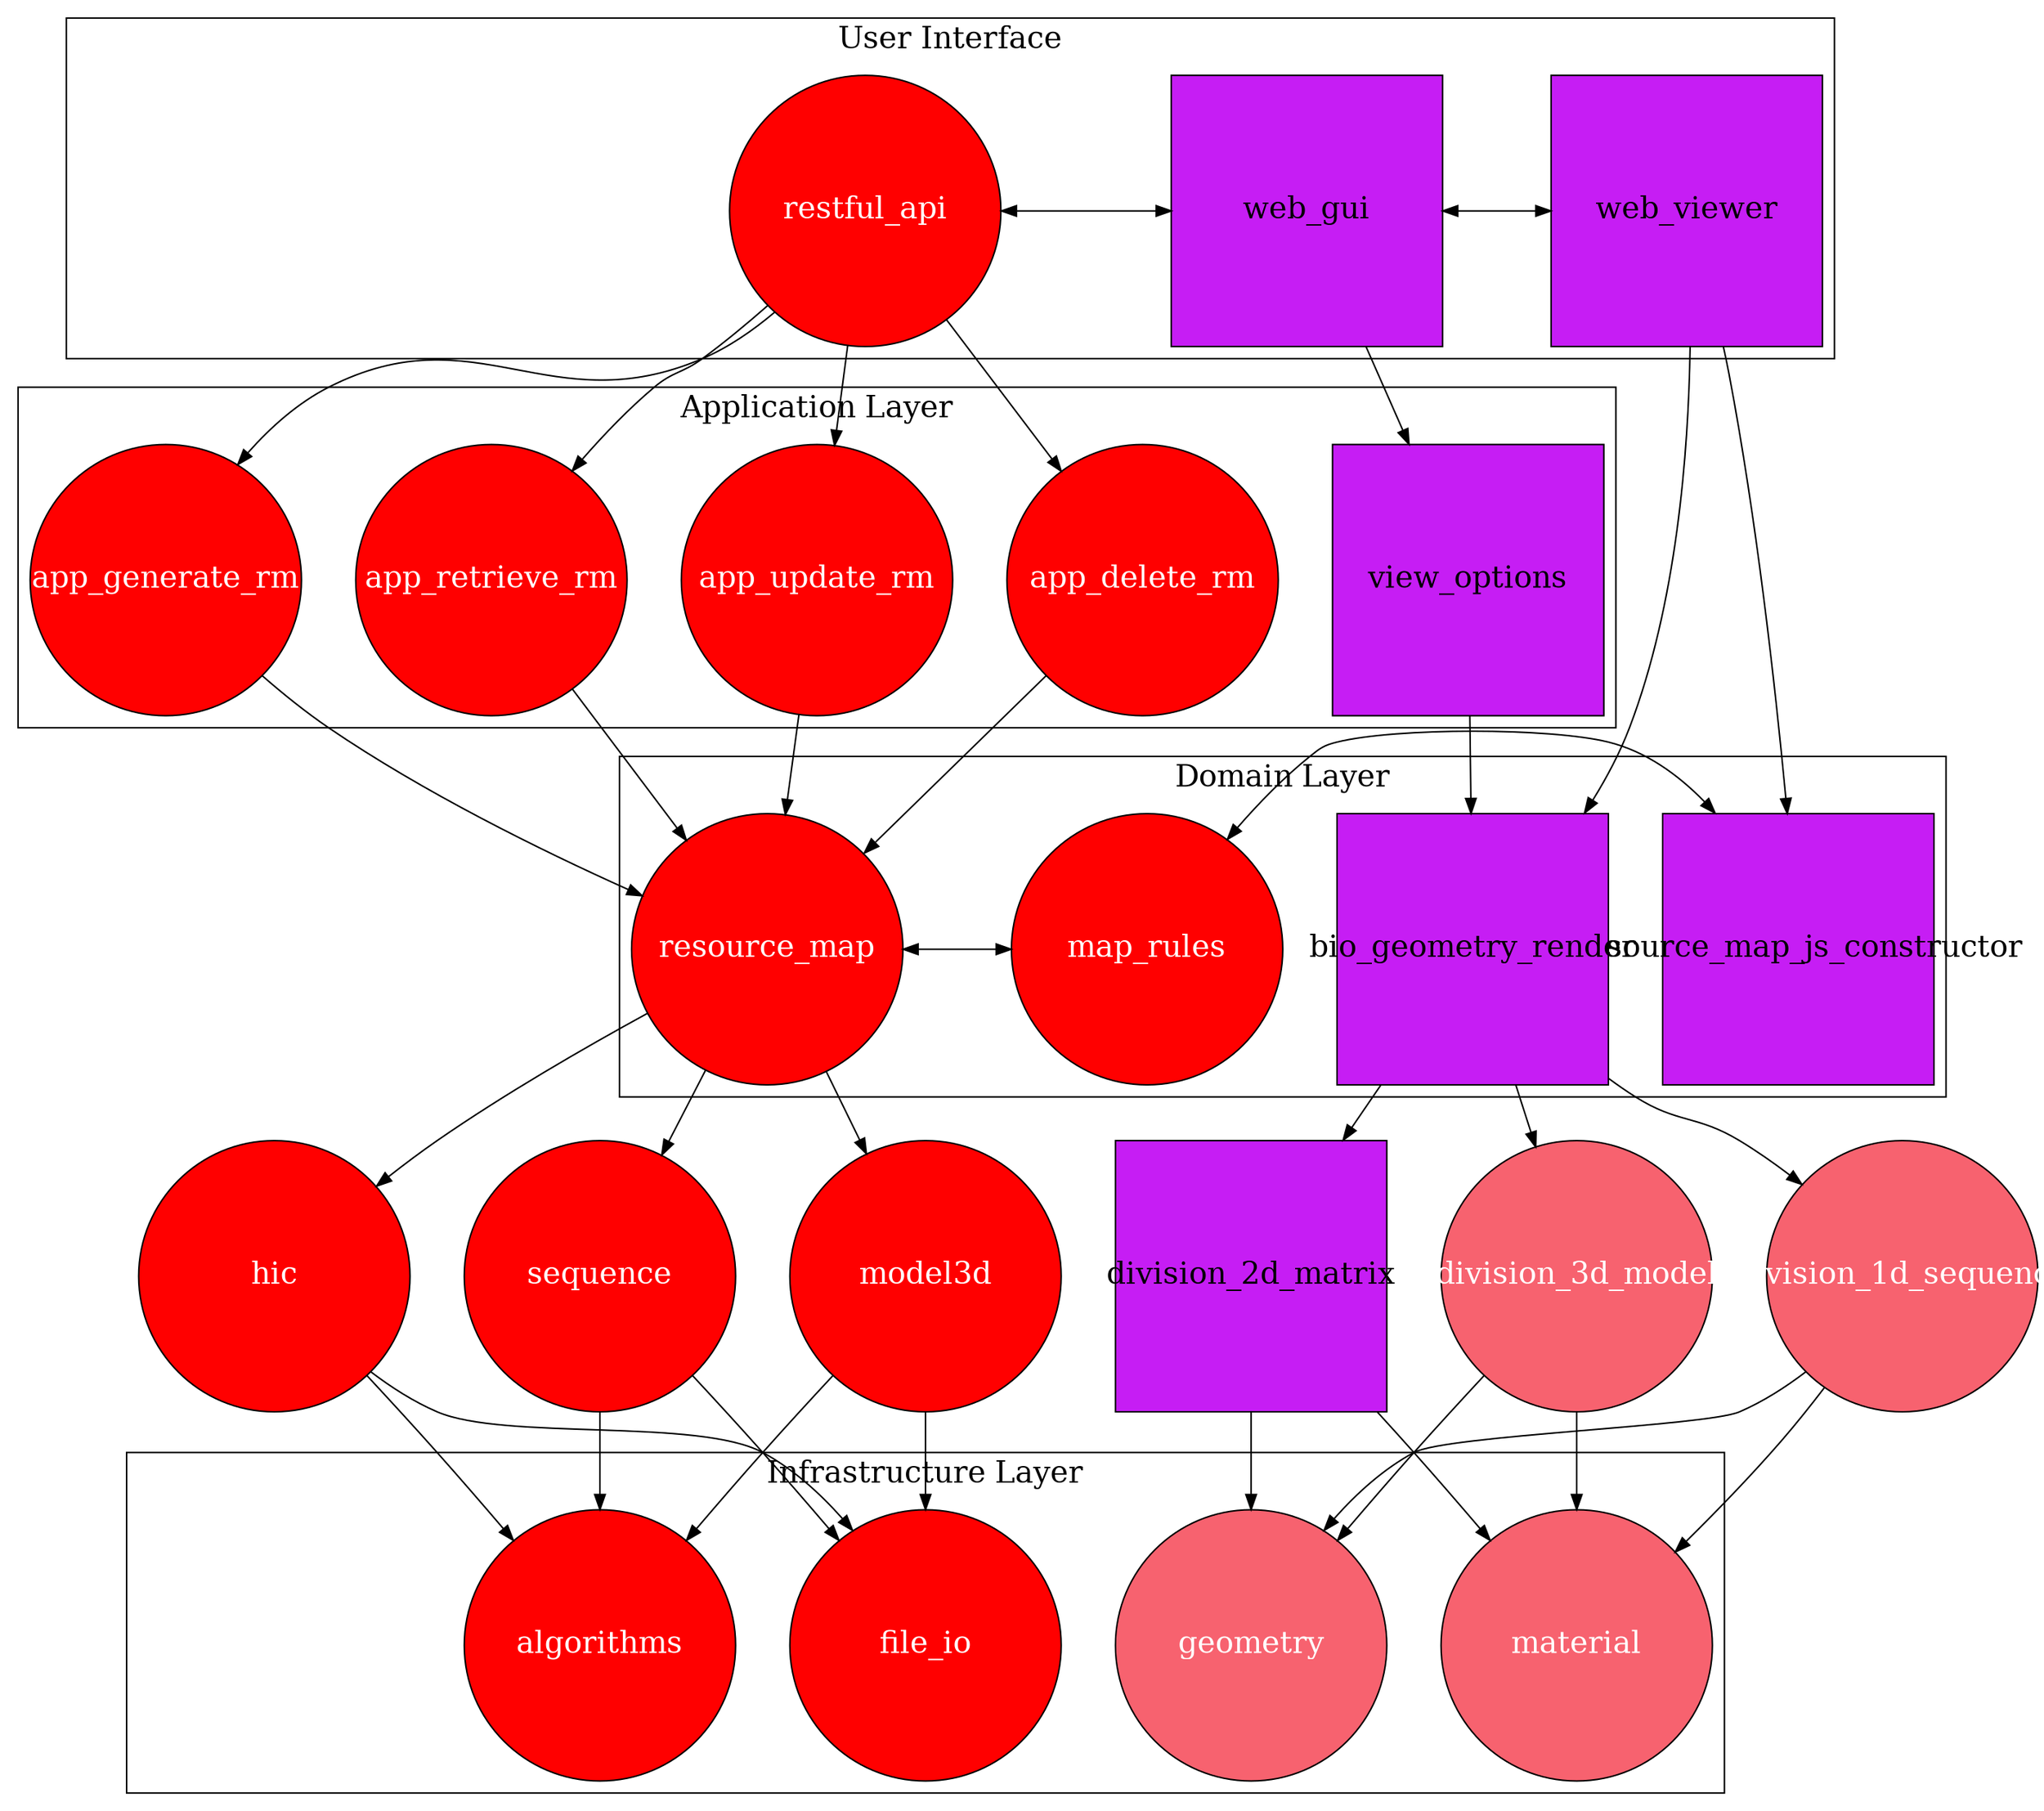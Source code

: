 digraph
{
	nodesep=0.5;
	// Server side 
	node[shape=circle fillcolor="#1a6ef4" style=filled fixedsize=true height=2.5 fontsize=20]
	
	
	
	// Web side
	node[shape=square fillcolor="#c61df4" style=filled fontcolor=black]
	web_gui;
	web_viewer;
	

	view_options;
	
	division_2d_matrix;
	
	

	resource_map_js_constructor;
	bio_geometry_render;
	
	

	// Complete Dev
	node[shape=circle fillcolor="#ff0000" style=filled fixedsize=true height=2.5 fontsize=20 fontcolor=white]

	algorithms;
	file_io;
	hic;
	sequence;
	model3d;
	resource_map;
	map_rules;
	app_retrieve_rm;
	app_update_rm;
	app_delete_rm;
	restful_api;
	
	app_generate_rm;
	
	// Undergoing
	node[shape=circle style=filled fixedsize=true height=2.5 fontsize=20 fontcolor=white fillcolor="#f7626f"]
	geometry;
	material;
	division_3d_model;
	division_1d_sequence;

	
	// Plot
	subgraph cluster_user_level
	{
		label="User Interface";
		fontsize=20
		{
			rank=same;
			holder_1[style=invisible];
			holder_2[style=invisible];
			restful_api -> web_gui[dir=both label="                 "];
			web_gui -> web_viewer[dir=both]
		}
	}
	
	restful_api -> app_delete_rm;
	restful_api -> app_generate_rm;
	restful_api -> app_retrieve_rm;
	restful_api -> app_update_rm;
	web_gui -> view_options;
	web_viewer -> bio_geometry_render;
	web_viewer -> resource_map_js_constructor;
	
	

	subgraph cluster_application_level{
		label="Application Layer"
		fontsize=20
		{
			rank=same;
			app_delete_rm;
			app_generate_rm;
			app_retrieve_rm;
			app_update_rm;
			view_options;
			
		}
	}
		
	app_delete_rm -> resource_map;
	app_generate_rm -> resource_map;
	app_retrieve_rm -> resource_map;
	app_update_rm -> resource_map;
	view_options -> bio_geometry_render;

	subgraph cluster_hic_domain_level
	{
		label="Domain Layer"
		fontsize=20
		{
			rank=same;
		
			map_rules -> resource_map_js_constructor[dir=both];
			resource_map -> map_rules[dir=both];
			bio_geometry_render;
		}
		
	}
	resource_map -> hic;
	resource_map -> sequence;	
	resource_map -> model3d;

	bio_geometry_render -> {division_1d_sequence, division_2d_matrix, division_3d_model};
	
	{division_1d_sequence, division_2d_matrix, division_3d_model} -> {material, geometry};
	{hic, sequence, model3d} -> algorithms;
	{hic, sequence, model3d} -> file_io;
	
	subgraph cluster_infrastructure_level
	{
		label="Infrastructure Layer"
		fontsize=20
		{
			rank=same;
			holder_5[style=invisible]
	
			algorithms;
			file_io;
			geometry;
			material;
			
		}		
	}
}
